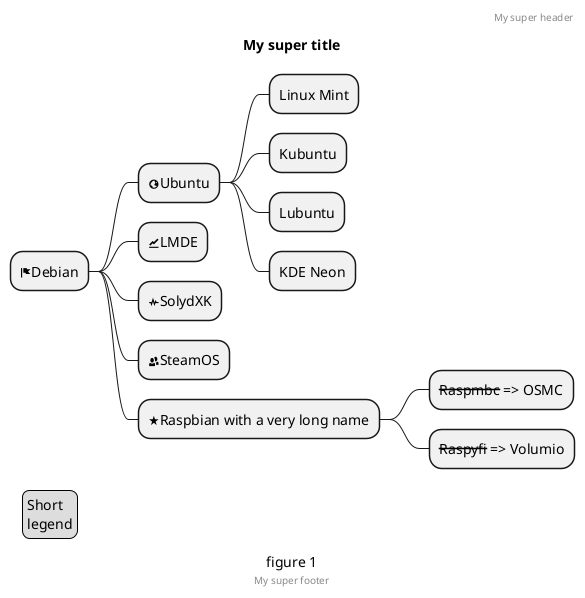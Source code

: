 @startmindmap
'https://plantuml.com/mindmap-diagram

caption figure 1
title My super title

* <&flag>Debian
** <&globe>Ubuntu
*** Linux Mint
*** Kubuntu
*** Lubuntu
*** KDE Neon
** <&graph>LMDE
** <&pulse>SolydXK
** <&people>SteamOS
** <&star>Raspbian with a very long name
*** <s>Raspmbc</s> => OSMC
*** <s>Raspyfi</s> => Volumio

header
My super header
endheader

center footer My super footer

legend left
  Short
  legend
endlegend
@endmindmap
